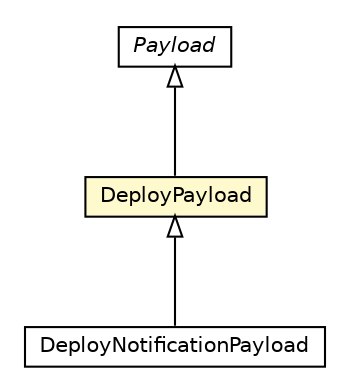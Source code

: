 #!/usr/local/bin/dot
#
# Class diagram 
# Generated by UMLGraph version R5_6-24-gf6e263 (http://www.umlgraph.org/)
#

digraph G {
	edge [fontname="Helvetica",fontsize=10,labelfontname="Helvetica",labelfontsize=10];
	node [fontname="Helvetica",fontsize=10,shape=plaintext];
	nodesep=0.25;
	ranksep=0.5;
	// org.universAAL.middleware.brokers.message.Payload
	c163041 [label=<<table title="org.universAAL.middleware.brokers.message.Payload" border="0" cellborder="1" cellspacing="0" cellpadding="2" port="p" href="../Payload.html">
		<tr><td><table border="0" cellspacing="0" cellpadding="1">
<tr><td align="center" balign="center"><font face="Helvetica-Oblique"> Payload </font></td></tr>
		</table></td></tr>
		</table>>, URL="../Payload.html", fontname="Helvetica", fontcolor="black", fontsize=10.0];
	// org.universAAL.middleware.brokers.message.deploy.DeployNotificationPayload
	c163050 [label=<<table title="org.universAAL.middleware.brokers.message.deploy.DeployNotificationPayload" border="0" cellborder="1" cellspacing="0" cellpadding="2" port="p" href="./DeployNotificationPayload.html">
		<tr><td><table border="0" cellspacing="0" cellpadding="1">
<tr><td align="center" balign="center"> DeployNotificationPayload </td></tr>
		</table></td></tr>
		</table>>, URL="./DeployNotificationPayload.html", fontname="Helvetica", fontcolor="black", fontsize=10.0];
	// org.universAAL.middleware.brokers.message.deploy.DeployPayload
	c163052 [label=<<table title="org.universAAL.middleware.brokers.message.deploy.DeployPayload" border="0" cellborder="1" cellspacing="0" cellpadding="2" port="p" bgcolor="lemonChiffon" href="./DeployPayload.html">
		<tr><td><table border="0" cellspacing="0" cellpadding="1">
<tr><td align="center" balign="center"> DeployPayload </td></tr>
		</table></td></tr>
		</table>>, URL="./DeployPayload.html", fontname="Helvetica", fontcolor="black", fontsize=10.0];
	//org.universAAL.middleware.brokers.message.deploy.DeployNotificationPayload extends org.universAAL.middleware.brokers.message.deploy.DeployPayload
	c163052:p -> c163050:p [dir=back,arrowtail=empty];
	//org.universAAL.middleware.brokers.message.deploy.DeployPayload extends org.universAAL.middleware.brokers.message.Payload
	c163041:p -> c163052:p [dir=back,arrowtail=empty];
}

